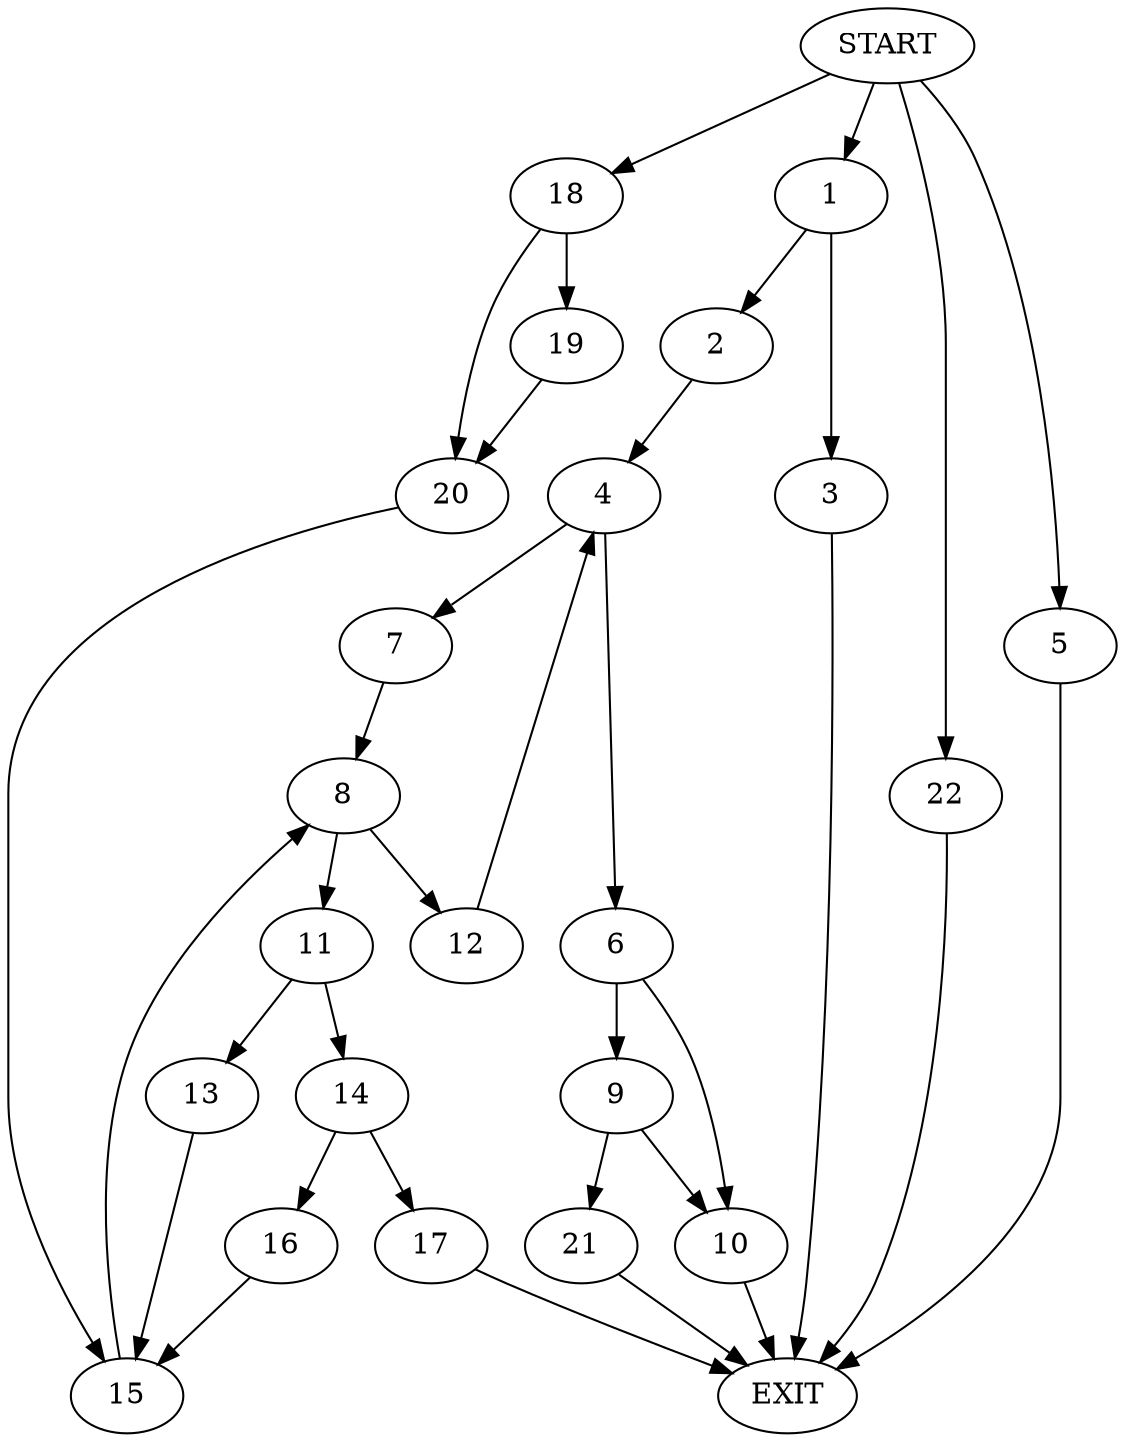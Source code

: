 digraph {
0 [label="START"]
23 [label="EXIT"]
0 -> 1
1 -> 2
1 -> 3
3 -> 23
2 -> 4
0 -> 5
5 -> 23
4 -> 6
4 -> 7
7 -> 8
6 -> 9
6 -> 10
8 -> 11
8 -> 12
12 -> 4
11 -> 13
11 -> 14
13 -> 15
14 -> 16
14 -> 17
17 -> 23
16 -> 15
15 -> 8
0 -> 18
18 -> 19
18 -> 20
20 -> 15
19 -> 20
9 -> 21
9 -> 10
10 -> 23
0 -> 22
22 -> 23
21 -> 23
}
